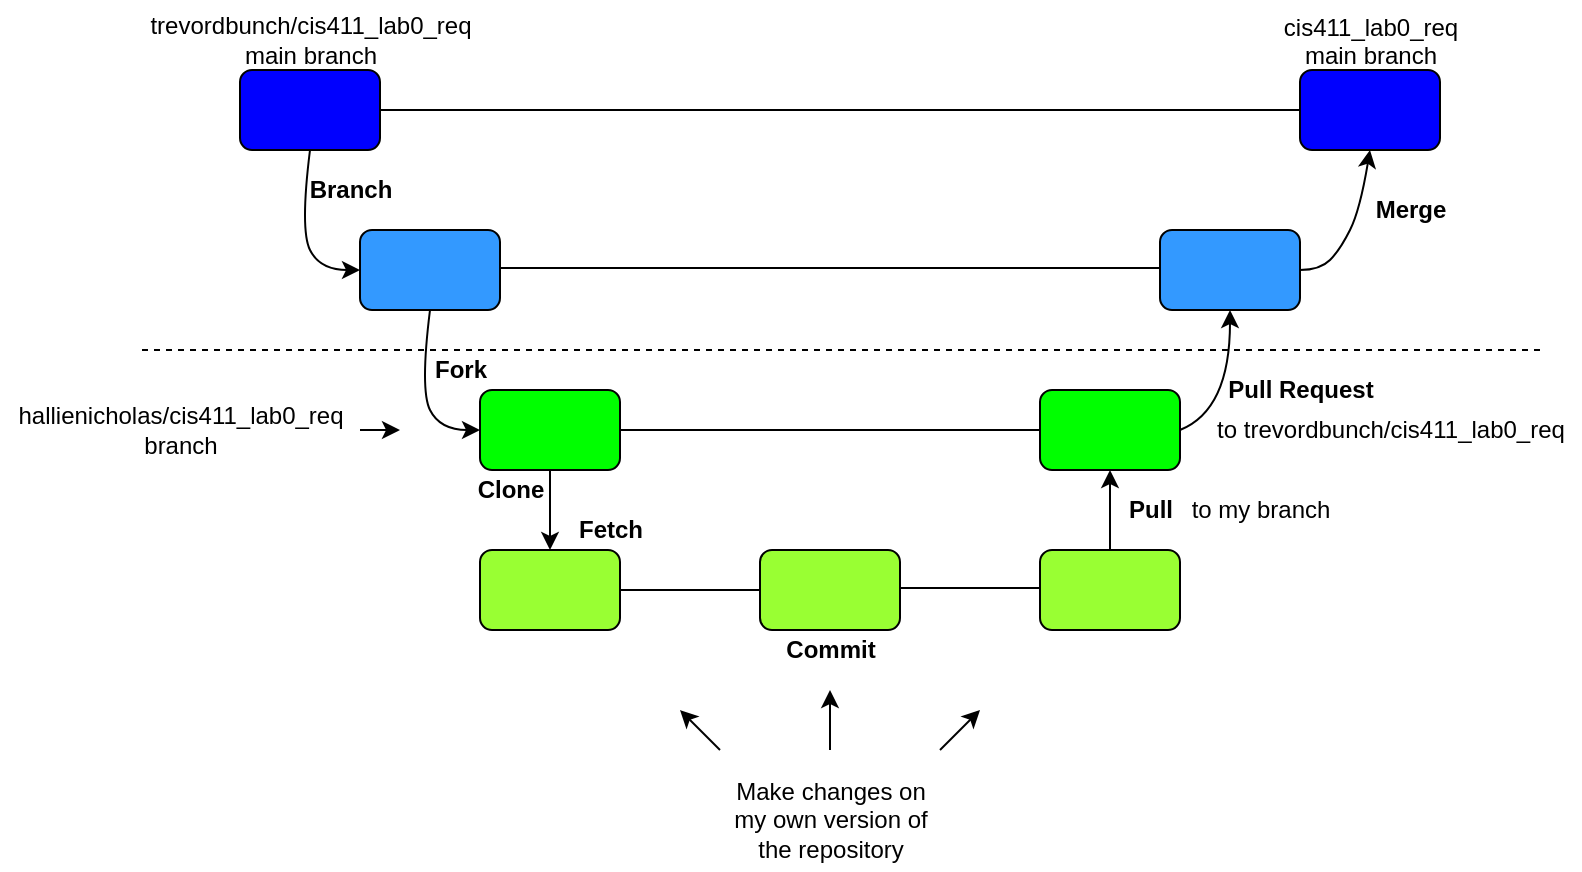 <mxfile version="12.3.2" type="device" pages="1"><diagram id="N2tpnIELYJO5CsJ4YXWE" name="Page-1"><mxGraphModel dx="801" dy="574" grid="1" gridSize="10" guides="1" tooltips="1" connect="1" arrows="1" fold="1" page="1" pageScale="1" pageWidth="850" pageHeight="1100" math="0" shadow="0"><root><mxCell id="0"/><mxCell id="1" parent="0"/><mxCell id="VpnFnI2rVmux1sj9ayyi-1" value="" style="rounded=1;whiteSpace=wrap;html=1;fillColor=#0000FF;" vertex="1" parent="1"><mxGeometry x="160" y="90" width="70" height="40" as="geometry"/></mxCell><mxCell id="VpnFnI2rVmux1sj9ayyi-2" value="" style="rounded=1;whiteSpace=wrap;html=1;fillColor=#3399FF;" vertex="1" parent="1"><mxGeometry x="220" y="170" width="70" height="40" as="geometry"/></mxCell><mxCell id="VpnFnI2rVmux1sj9ayyi-3" style="edgeStyle=orthogonalEdgeStyle;rounded=0;orthogonalLoop=1;jettySize=auto;html=1;exitX=0.5;exitY=1;exitDx=0;exitDy=0;entryX=0.5;entryY=0;entryDx=0;entryDy=0;" edge="1" parent="1" source="VpnFnI2rVmux1sj9ayyi-4" target="VpnFnI2rVmux1sj9ayyi-5"><mxGeometry relative="1" as="geometry"/></mxCell><mxCell id="VpnFnI2rVmux1sj9ayyi-4" value="" style="rounded=1;whiteSpace=wrap;html=1;fillColor=#00FF00;" vertex="1" parent="1"><mxGeometry x="280" y="250" width="70" height="40" as="geometry"/></mxCell><mxCell id="VpnFnI2rVmux1sj9ayyi-5" value="" style="rounded=1;whiteSpace=wrap;html=1;fillColor=#99FF33;" vertex="1" parent="1"><mxGeometry x="280" y="330" width="70" height="40" as="geometry"/></mxCell><mxCell id="VpnFnI2rVmux1sj9ayyi-6" value="" style="rounded=1;whiteSpace=wrap;html=1;fillColor=#99FF33;" vertex="1" parent="1"><mxGeometry x="420" y="330" width="70" height="40" as="geometry"/></mxCell><mxCell id="VpnFnI2rVmux1sj9ayyi-7" style="edgeStyle=orthogonalEdgeStyle;rounded=0;orthogonalLoop=1;jettySize=auto;html=1;exitX=0.5;exitY=0;exitDx=0;exitDy=0;entryX=0.5;entryY=1;entryDx=0;entryDy=0;" edge="1" parent="1" source="VpnFnI2rVmux1sj9ayyi-8" target="VpnFnI2rVmux1sj9ayyi-9"><mxGeometry relative="1" as="geometry"/></mxCell><mxCell id="VpnFnI2rVmux1sj9ayyi-8" value="" style="rounded=1;whiteSpace=wrap;html=1;fillColor=#99ff33;" vertex="1" parent="1"><mxGeometry x="560" y="330" width="70" height="40" as="geometry"/></mxCell><mxCell id="VpnFnI2rVmux1sj9ayyi-9" value="" style="rounded=1;whiteSpace=wrap;html=1;fillColor=#00FF00;" vertex="1" parent="1"><mxGeometry x="560" y="250" width="70" height="40" as="geometry"/></mxCell><mxCell id="VpnFnI2rVmux1sj9ayyi-10" value="" style="rounded=1;whiteSpace=wrap;html=1;fillColor=#3399FF;" vertex="1" parent="1"><mxGeometry x="620" y="170" width="70" height="40" as="geometry"/></mxCell><mxCell id="VpnFnI2rVmux1sj9ayyi-11" value="" style="rounded=1;whiteSpace=wrap;html=1;fillColor=#0000FF;" vertex="1" parent="1"><mxGeometry x="690" y="90" width="70" height="40" as="geometry"/></mxCell><mxCell id="VpnFnI2rVmux1sj9ayyi-12" value="" style="curved=1;endArrow=classic;html=1;exitX=0.5;exitY=1;exitDx=0;exitDy=0;entryX=0;entryY=0.5;entryDx=0;entryDy=0;" edge="1" parent="1" source="VpnFnI2rVmux1sj9ayyi-1" target="VpnFnI2rVmux1sj9ayyi-2"><mxGeometry width="50" height="50" relative="1" as="geometry"><mxPoint x="150" y="210" as="sourcePoint"/><mxPoint x="180" y="220" as="targetPoint"/><Array as="points"><mxPoint x="190" y="170"/><mxPoint x="200" y="190"/></Array></mxGeometry></mxCell><mxCell id="VpnFnI2rVmux1sj9ayyi-13" value="" style="curved=1;endArrow=classic;html=1;exitX=1;exitY=0.5;exitDx=0;exitDy=0;entryX=0.5;entryY=1;entryDx=0;entryDy=0;" edge="1" parent="1" source="VpnFnI2rVmux1sj9ayyi-10" target="VpnFnI2rVmux1sj9ayyi-11"><mxGeometry width="50" height="50" relative="1" as="geometry"><mxPoint x="205" y="140" as="sourcePoint"/><mxPoint x="230" y="200" as="targetPoint"/><Array as="points"><mxPoint x="700" y="190"/><mxPoint x="710" y="180"/><mxPoint x="720" y="160"/></Array></mxGeometry></mxCell><mxCell id="VpnFnI2rVmux1sj9ayyi-14" value="" style="curved=1;endArrow=classic;html=1;exitX=1;exitY=0.5;exitDx=0;exitDy=0;entryX=0.5;entryY=1;entryDx=0;entryDy=0;" edge="1" parent="1" source="VpnFnI2rVmux1sj9ayyi-9" target="VpnFnI2rVmux1sj9ayyi-10"><mxGeometry width="50" height="50" relative="1" as="geometry"><mxPoint x="640" y="270" as="sourcePoint"/><mxPoint x="675" y="210" as="targetPoint"/><Array as="points"><mxPoint x="655" y="260"/></Array></mxGeometry></mxCell><mxCell id="VpnFnI2rVmux1sj9ayyi-15" value="&lt;b&gt;Merge&lt;/b&gt;" style="text;html=1;align=center;verticalAlign=middle;resizable=0;points=[];;autosize=1;" vertex="1" parent="1"><mxGeometry x="720" y="150" width="50" height="20" as="geometry"/></mxCell><mxCell id="VpnFnI2rVmux1sj9ayyi-16" value="&lt;b&gt;Pull Request&lt;/b&gt;" style="text;html=1;align=center;verticalAlign=middle;resizable=0;points=[];;autosize=1;" vertex="1" parent="1"><mxGeometry x="645" y="240" width="90" height="20" as="geometry"/></mxCell><mxCell id="VpnFnI2rVmux1sj9ayyi-17" value="&lt;b&gt;Pull&lt;/b&gt;" style="text;html=1;align=center;verticalAlign=middle;resizable=0;points=[];;autosize=1;" vertex="1" parent="1"><mxGeometry x="595" y="300" width="40" height="20" as="geometry"/></mxCell><mxCell id="VpnFnI2rVmux1sj9ayyi-18" value="" style="endArrow=none;html=1;entryX=0;entryY=0.5;entryDx=0;entryDy=0;exitX=1;exitY=0.5;exitDx=0;exitDy=0;" edge="1" parent="1" source="VpnFnI2rVmux1sj9ayyi-5" target="VpnFnI2rVmux1sj9ayyi-6"><mxGeometry width="50" height="50" relative="1" as="geometry"><mxPoint x="380" y="460" as="sourcePoint"/><mxPoint x="430" y="410" as="targetPoint"/></mxGeometry></mxCell><mxCell id="VpnFnI2rVmux1sj9ayyi-19" value="" style="endArrow=none;html=1;entryX=0;entryY=0.5;entryDx=0;entryDy=0;exitX=1;exitY=0.5;exitDx=0;exitDy=0;" edge="1" parent="1"><mxGeometry width="50" height="50" relative="1" as="geometry"><mxPoint x="490" y="349" as="sourcePoint"/><mxPoint x="560" y="349" as="targetPoint"/></mxGeometry></mxCell><mxCell id="VpnFnI2rVmux1sj9ayyi-20" value="&lt;b&gt;Commit&lt;/b&gt;" style="text;html=1;align=center;verticalAlign=middle;resizable=0;points=[];;autosize=1;" vertex="1" parent="1"><mxGeometry x="425" y="370" width="60" height="20" as="geometry"/></mxCell><mxCell id="VpnFnI2rVmux1sj9ayyi-21" value="" style="curved=1;endArrow=classic;html=1;exitX=0.5;exitY=1;exitDx=0;exitDy=0;entryX=0;entryY=0.5;entryDx=0;entryDy=0;" edge="1" parent="1" source="VpnFnI2rVmux1sj9ayyi-2" target="VpnFnI2rVmux1sj9ayyi-4"><mxGeometry width="50" height="50" relative="1" as="geometry"><mxPoint x="250" y="240" as="sourcePoint"/><mxPoint x="275" y="300" as="targetPoint"/><Array as="points"><mxPoint x="250" y="250"/><mxPoint x="260" y="270"/></Array></mxGeometry></mxCell><mxCell id="VpnFnI2rVmux1sj9ayyi-22" value="&lt;b&gt;Branch&lt;/b&gt;" style="text;html=1;align=center;verticalAlign=middle;resizable=0;points=[];;autosize=1;" vertex="1" parent="1"><mxGeometry x="185" y="140" width="60" height="20" as="geometry"/></mxCell><mxCell id="VpnFnI2rVmux1sj9ayyi-23" value="&lt;b&gt;Fork&lt;/b&gt;" style="text;html=1;align=center;verticalAlign=middle;resizable=0;points=[];;autosize=1;" vertex="1" parent="1"><mxGeometry x="250" y="230" width="40" height="20" as="geometry"/></mxCell><mxCell id="VpnFnI2rVmux1sj9ayyi-24" value="&lt;b&gt;Clone&lt;/b&gt;" style="text;html=1;align=center;verticalAlign=middle;resizable=0;points=[];;autosize=1;" vertex="1" parent="1"><mxGeometry x="270" y="290" width="50" height="20" as="geometry"/></mxCell><mxCell id="VpnFnI2rVmux1sj9ayyi-25" value="Fetch" style="text;html=1;align=center;verticalAlign=middle;resizable=0;points=[];;autosize=1;fontStyle=1" vertex="1" parent="1"><mxGeometry x="320" y="310" width="50" height="20" as="geometry"/></mxCell><mxCell id="VpnFnI2rVmux1sj9ayyi-26" value="" style="endArrow=none;html=1;entryX=1;entryY=0.5;entryDx=0;entryDy=0;exitX=0;exitY=0.5;exitDx=0;exitDy=0;" edge="1" parent="1" source="VpnFnI2rVmux1sj9ayyi-11" target="VpnFnI2rVmux1sj9ayyi-1"><mxGeometry width="50" height="50" relative="1" as="geometry"><mxPoint x="160" y="460" as="sourcePoint"/><mxPoint x="210" y="410" as="targetPoint"/></mxGeometry></mxCell><mxCell id="VpnFnI2rVmux1sj9ayyi-27" value="" style="endArrow=none;html=1;exitX=0;exitY=0.5;exitDx=0;exitDy=0;" edge="1" parent="1"><mxGeometry width="50" height="50" relative="1" as="geometry"><mxPoint x="620" y="189" as="sourcePoint"/><mxPoint x="290" y="189" as="targetPoint"/></mxGeometry></mxCell><mxCell id="VpnFnI2rVmux1sj9ayyi-28" value="" style="endArrow=none;html=1;exitX=1;exitY=0.5;exitDx=0;exitDy=0;entryX=0;entryY=0.5;entryDx=0;entryDy=0;" edge="1" parent="1" source="VpnFnI2rVmux1sj9ayyi-4" target="VpnFnI2rVmux1sj9ayyi-9"><mxGeometry width="50" height="50" relative="1" as="geometry"><mxPoint x="440" y="290" as="sourcePoint"/><mxPoint x="490" y="240" as="targetPoint"/></mxGeometry></mxCell><mxCell id="VpnFnI2rVmux1sj9ayyi-29" value="" style="endArrow=none;dashed=1;html=1;" edge="1" parent="1"><mxGeometry width="50" height="50" relative="1" as="geometry"><mxPoint x="810" y="230" as="sourcePoint"/><mxPoint x="110" y="230" as="targetPoint"/></mxGeometry></mxCell><mxCell id="VpnFnI2rVmux1sj9ayyi-34" value="trevordbunch/cis411_lab0_req&lt;br&gt;main branch" style="text;html=1;align=center;verticalAlign=middle;resizable=0;points=[];;autosize=1;" vertex="1" parent="1"><mxGeometry x="105" y="60" width="180" height="30" as="geometry"/></mxCell><mxCell id="VpnFnI2rVmux1sj9ayyi-36" value="cis411_lab0_req&lt;br&gt;main branch" style="text;html=1;align=center;" vertex="1" parent="1"><mxGeometry x="675" y="55" width="100" height="40" as="geometry"/></mxCell><mxCell id="VpnFnI2rVmux1sj9ayyi-40" style="edgeStyle=orthogonalEdgeStyle;rounded=0;orthogonalLoop=1;jettySize=auto;html=1;" edge="1" parent="1" source="VpnFnI2rVmux1sj9ayyi-39"><mxGeometry relative="1" as="geometry"><mxPoint x="240" y="270" as="targetPoint"/></mxGeometry></mxCell><mxCell id="VpnFnI2rVmux1sj9ayyi-39" value="hallienicholas/cis411_lab0_req&lt;br&gt;branch" style="text;html=1;align=center;verticalAlign=middle;resizable=0;points=[];;autosize=1;" vertex="1" parent="1"><mxGeometry x="40" y="255" width="180" height="30" as="geometry"/></mxCell><mxCell id="VpnFnI2rVmux1sj9ayyi-41" value="Make changes on&lt;br&gt;my own version of&lt;br&gt;the repository" style="text;html=1;align=center;verticalAlign=middle;resizable=0;points=[];;autosize=1;" vertex="1" parent="1"><mxGeometry x="400" y="440" width="110" height="50" as="geometry"/></mxCell><mxCell id="VpnFnI2rVmux1sj9ayyi-44" value="" style="endArrow=classic;html=1;" edge="1" parent="1"><mxGeometry width="50" height="50" relative="1" as="geometry"><mxPoint x="400" y="430" as="sourcePoint"/><mxPoint x="380" y="410" as="targetPoint"/></mxGeometry></mxCell><mxCell id="VpnFnI2rVmux1sj9ayyi-46" value="" style="endArrow=classic;html=1;" edge="1" parent="1"><mxGeometry width="50" height="50" relative="1" as="geometry"><mxPoint x="455" y="430" as="sourcePoint"/><mxPoint x="455" y="400" as="targetPoint"/></mxGeometry></mxCell><mxCell id="VpnFnI2rVmux1sj9ayyi-47" value="" style="endArrow=classic;html=1;" edge="1" parent="1"><mxGeometry width="50" height="50" relative="1" as="geometry"><mxPoint x="510" y="430" as="sourcePoint"/><mxPoint x="530" y="410" as="targetPoint"/></mxGeometry></mxCell><mxCell id="VpnFnI2rVmux1sj9ayyi-48" value="to my branch" style="text;html=1;align=center;verticalAlign=middle;resizable=0;points=[];;autosize=1;" vertex="1" parent="1"><mxGeometry x="630" y="300" width="80" height="20" as="geometry"/></mxCell><mxCell id="VpnFnI2rVmux1sj9ayyi-49" value="to trevordbunch/cis411_lab0_req" style="text;html=1;align=center;verticalAlign=middle;resizable=0;points=[];;autosize=1;" vertex="1" parent="1"><mxGeometry x="640" y="260" width="190" height="20" as="geometry"/></mxCell></root></mxGraphModel></diagram></mxfile>